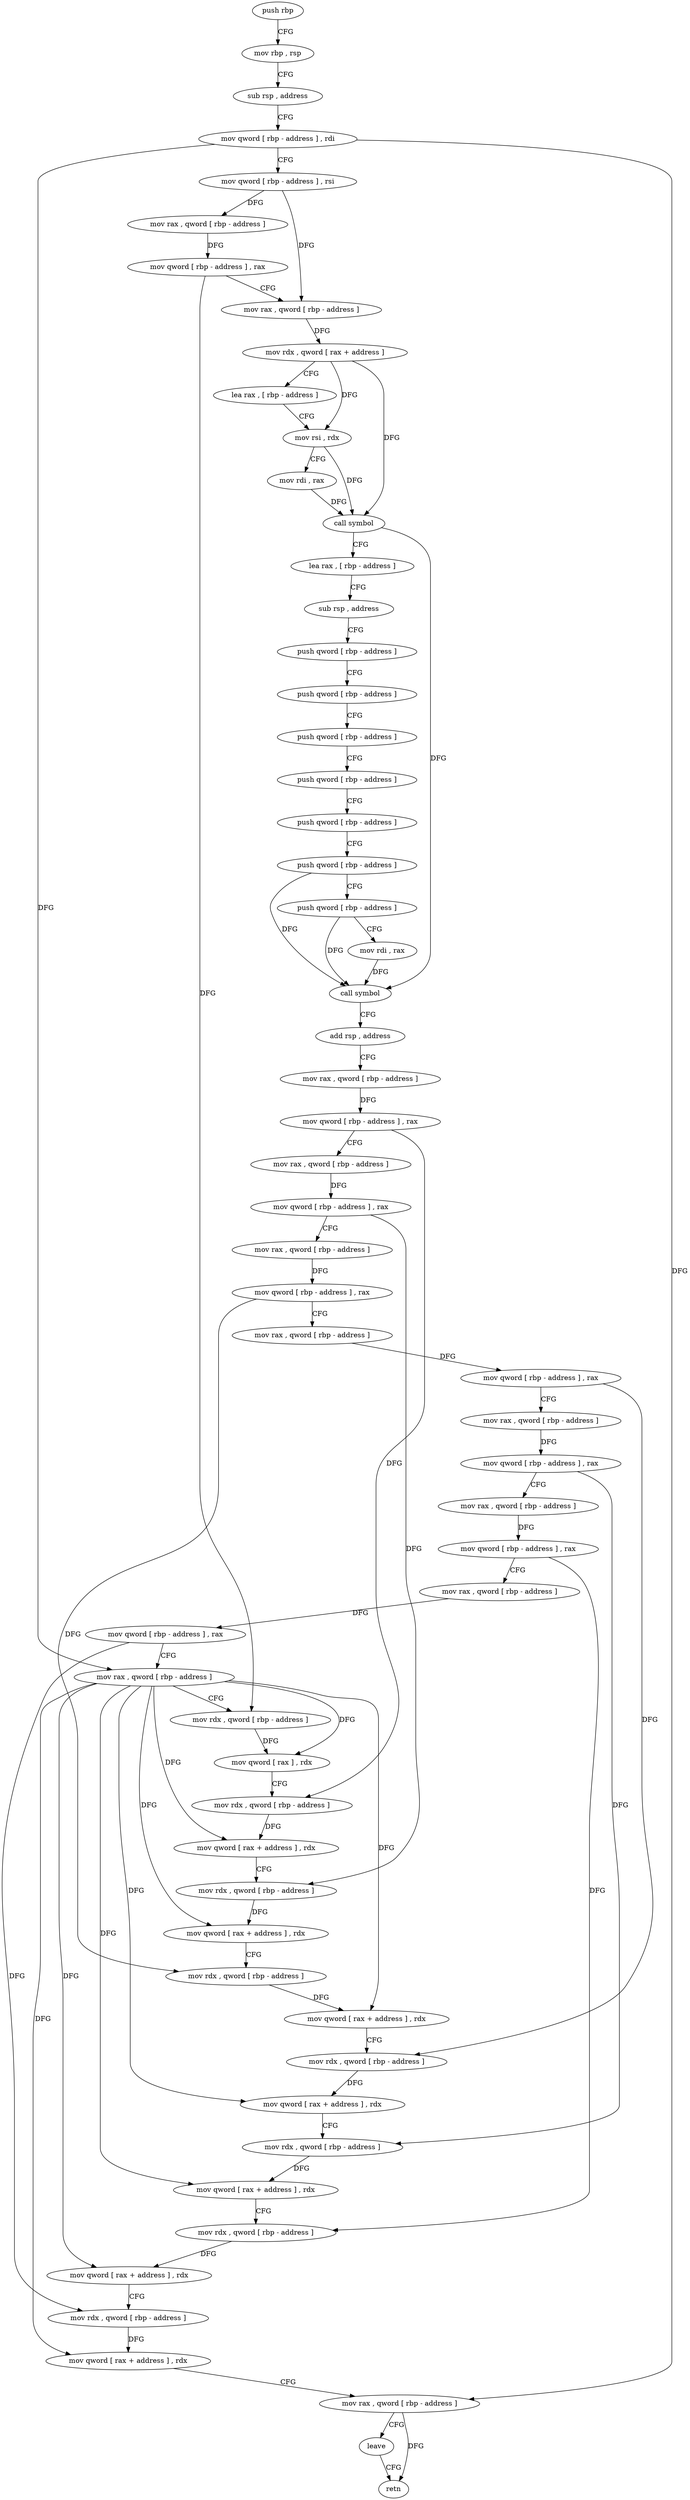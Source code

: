 digraph "func" {
"82596" [label = "push rbp" ]
"82597" [label = "mov rbp , rsp" ]
"82600" [label = "sub rsp , address" ]
"82607" [label = "mov qword [ rbp - address ] , rdi" ]
"82614" [label = "mov qword [ rbp - address ] , rsi" ]
"82621" [label = "mov rax , qword [ rbp - address ]" ]
"82628" [label = "mov qword [ rbp - address ] , rax" ]
"82632" [label = "mov rax , qword [ rbp - address ]" ]
"82639" [label = "mov rdx , qword [ rax + address ]" ]
"82646" [label = "lea rax , [ rbp - address ]" ]
"82650" [label = "mov rsi , rdx" ]
"82653" [label = "mov rdi , rax" ]
"82656" [label = "call symbol" ]
"82661" [label = "lea rax , [ rbp - address ]" ]
"82668" [label = "sub rsp , address" ]
"82672" [label = "push qword [ rbp - address ]" ]
"82675" [label = "push qword [ rbp - address ]" ]
"82678" [label = "push qword [ rbp - address ]" ]
"82681" [label = "push qword [ rbp - address ]" ]
"82684" [label = "push qword [ rbp - address ]" ]
"82687" [label = "push qword [ rbp - address ]" ]
"82690" [label = "push qword [ rbp - address ]" ]
"82693" [label = "mov rdi , rax" ]
"82696" [label = "call symbol" ]
"82701" [label = "add rsp , address" ]
"82705" [label = "mov rax , qword [ rbp - address ]" ]
"82712" [label = "mov qword [ rbp - address ] , rax" ]
"82716" [label = "mov rax , qword [ rbp - address ]" ]
"82723" [label = "mov qword [ rbp - address ] , rax" ]
"82727" [label = "mov rax , qword [ rbp - address ]" ]
"82734" [label = "mov qword [ rbp - address ] , rax" ]
"82738" [label = "mov rax , qword [ rbp - address ]" ]
"82745" [label = "mov qword [ rbp - address ] , rax" ]
"82749" [label = "mov rax , qword [ rbp - address ]" ]
"82756" [label = "mov qword [ rbp - address ] , rax" ]
"82760" [label = "mov rax , qword [ rbp - address ]" ]
"82767" [label = "mov qword [ rbp - address ] , rax" ]
"82771" [label = "mov rax , qword [ rbp - address ]" ]
"82778" [label = "mov qword [ rbp - address ] , rax" ]
"82782" [label = "mov rax , qword [ rbp - address ]" ]
"82789" [label = "mov rdx , qword [ rbp - address ]" ]
"82793" [label = "mov qword [ rax ] , rdx" ]
"82796" [label = "mov rdx , qword [ rbp - address ]" ]
"82800" [label = "mov qword [ rax + address ] , rdx" ]
"82804" [label = "mov rdx , qword [ rbp - address ]" ]
"82808" [label = "mov qword [ rax + address ] , rdx" ]
"82812" [label = "mov rdx , qword [ rbp - address ]" ]
"82816" [label = "mov qword [ rax + address ] , rdx" ]
"82820" [label = "mov rdx , qword [ rbp - address ]" ]
"82824" [label = "mov qword [ rax + address ] , rdx" ]
"82828" [label = "mov rdx , qword [ rbp - address ]" ]
"82832" [label = "mov qword [ rax + address ] , rdx" ]
"82836" [label = "mov rdx , qword [ rbp - address ]" ]
"82840" [label = "mov qword [ rax + address ] , rdx" ]
"82844" [label = "mov rdx , qword [ rbp - address ]" ]
"82848" [label = "mov qword [ rax + address ] , rdx" ]
"82852" [label = "mov rax , qword [ rbp - address ]" ]
"82859" [label = "leave" ]
"82860" [label = "retn" ]
"82596" -> "82597" [ label = "CFG" ]
"82597" -> "82600" [ label = "CFG" ]
"82600" -> "82607" [ label = "CFG" ]
"82607" -> "82614" [ label = "CFG" ]
"82607" -> "82782" [ label = "DFG" ]
"82607" -> "82852" [ label = "DFG" ]
"82614" -> "82621" [ label = "DFG" ]
"82614" -> "82632" [ label = "DFG" ]
"82621" -> "82628" [ label = "DFG" ]
"82628" -> "82632" [ label = "CFG" ]
"82628" -> "82789" [ label = "DFG" ]
"82632" -> "82639" [ label = "DFG" ]
"82639" -> "82646" [ label = "CFG" ]
"82639" -> "82650" [ label = "DFG" ]
"82639" -> "82656" [ label = "DFG" ]
"82646" -> "82650" [ label = "CFG" ]
"82650" -> "82653" [ label = "CFG" ]
"82650" -> "82656" [ label = "DFG" ]
"82653" -> "82656" [ label = "DFG" ]
"82656" -> "82661" [ label = "CFG" ]
"82656" -> "82696" [ label = "DFG" ]
"82661" -> "82668" [ label = "CFG" ]
"82668" -> "82672" [ label = "CFG" ]
"82672" -> "82675" [ label = "CFG" ]
"82675" -> "82678" [ label = "CFG" ]
"82678" -> "82681" [ label = "CFG" ]
"82681" -> "82684" [ label = "CFG" ]
"82684" -> "82687" [ label = "CFG" ]
"82687" -> "82690" [ label = "CFG" ]
"82687" -> "82696" [ label = "DFG" ]
"82690" -> "82693" [ label = "CFG" ]
"82690" -> "82696" [ label = "DFG" ]
"82693" -> "82696" [ label = "DFG" ]
"82696" -> "82701" [ label = "CFG" ]
"82701" -> "82705" [ label = "CFG" ]
"82705" -> "82712" [ label = "DFG" ]
"82712" -> "82716" [ label = "CFG" ]
"82712" -> "82796" [ label = "DFG" ]
"82716" -> "82723" [ label = "DFG" ]
"82723" -> "82727" [ label = "CFG" ]
"82723" -> "82804" [ label = "DFG" ]
"82727" -> "82734" [ label = "DFG" ]
"82734" -> "82738" [ label = "CFG" ]
"82734" -> "82812" [ label = "DFG" ]
"82738" -> "82745" [ label = "DFG" ]
"82745" -> "82749" [ label = "CFG" ]
"82745" -> "82820" [ label = "DFG" ]
"82749" -> "82756" [ label = "DFG" ]
"82756" -> "82760" [ label = "CFG" ]
"82756" -> "82828" [ label = "DFG" ]
"82760" -> "82767" [ label = "DFG" ]
"82767" -> "82771" [ label = "CFG" ]
"82767" -> "82836" [ label = "DFG" ]
"82771" -> "82778" [ label = "DFG" ]
"82778" -> "82782" [ label = "CFG" ]
"82778" -> "82844" [ label = "DFG" ]
"82782" -> "82789" [ label = "CFG" ]
"82782" -> "82793" [ label = "DFG" ]
"82782" -> "82800" [ label = "DFG" ]
"82782" -> "82808" [ label = "DFG" ]
"82782" -> "82816" [ label = "DFG" ]
"82782" -> "82824" [ label = "DFG" ]
"82782" -> "82832" [ label = "DFG" ]
"82782" -> "82840" [ label = "DFG" ]
"82782" -> "82848" [ label = "DFG" ]
"82789" -> "82793" [ label = "DFG" ]
"82793" -> "82796" [ label = "CFG" ]
"82796" -> "82800" [ label = "DFG" ]
"82800" -> "82804" [ label = "CFG" ]
"82804" -> "82808" [ label = "DFG" ]
"82808" -> "82812" [ label = "CFG" ]
"82812" -> "82816" [ label = "DFG" ]
"82816" -> "82820" [ label = "CFG" ]
"82820" -> "82824" [ label = "DFG" ]
"82824" -> "82828" [ label = "CFG" ]
"82828" -> "82832" [ label = "DFG" ]
"82832" -> "82836" [ label = "CFG" ]
"82836" -> "82840" [ label = "DFG" ]
"82840" -> "82844" [ label = "CFG" ]
"82844" -> "82848" [ label = "DFG" ]
"82848" -> "82852" [ label = "CFG" ]
"82852" -> "82859" [ label = "CFG" ]
"82852" -> "82860" [ label = "DFG" ]
"82859" -> "82860" [ label = "CFG" ]
}
